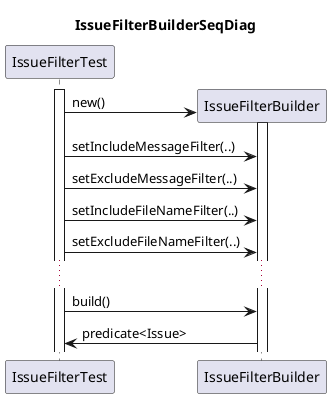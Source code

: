 @startuml

title IssueFilterBuilderSeqDiag

activate IssueFilterTest

create IssueFilterBuilder
IssueFilterTest -> IssueFilterBuilder :new()
activate IssueFilterBuilder

IssueFilterTest -> IssueFilterBuilder : setIncludeMessageFilter(..)
IssueFilterTest -> IssueFilterBuilder : setExcludeMessageFilter(..)
IssueFilterTest -> IssueFilterBuilder : setIncludeFileNameFilter(..)
IssueFilterTest -> IssueFilterBuilder : setExcludeFileNameFilter(..)
...
IssueFilterTest -> IssueFilterBuilder : build()
IssueFilterBuilder -> IssueFilterTest : predicate<Issue>

@enduml
